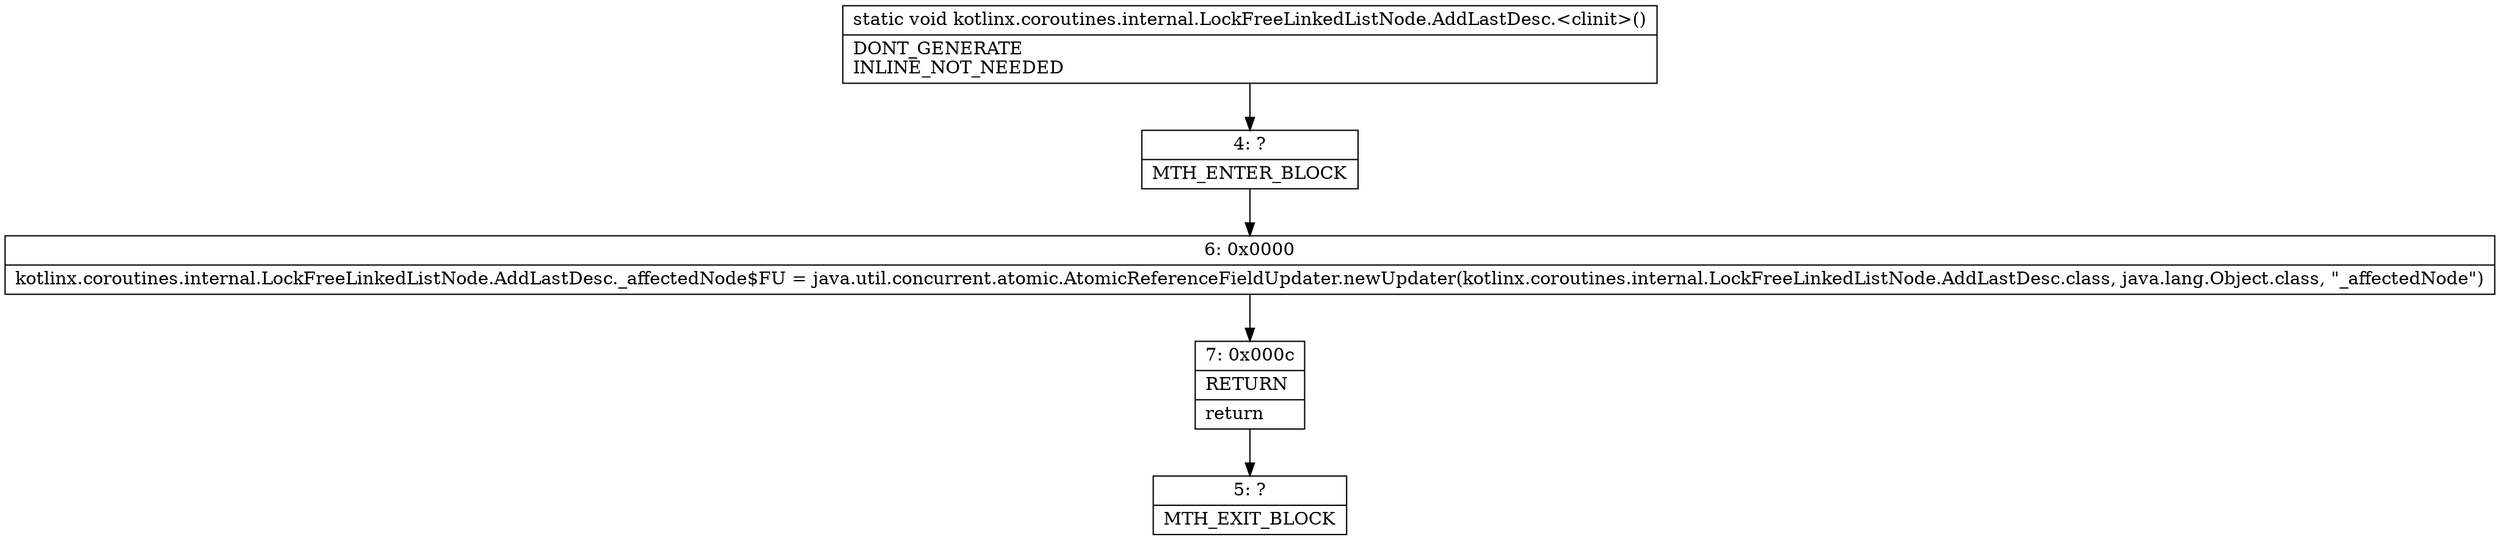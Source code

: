 digraph "CFG forkotlinx.coroutines.internal.LockFreeLinkedListNode.AddLastDesc.\<clinit\>()V" {
Node_4 [shape=record,label="{4\:\ ?|MTH_ENTER_BLOCK\l}"];
Node_6 [shape=record,label="{6\:\ 0x0000|kotlinx.coroutines.internal.LockFreeLinkedListNode.AddLastDesc._affectedNode$FU = java.util.concurrent.atomic.AtomicReferenceFieldUpdater.newUpdater(kotlinx.coroutines.internal.LockFreeLinkedListNode.AddLastDesc.class, java.lang.Object.class, \"_affectedNode\")\l}"];
Node_7 [shape=record,label="{7\:\ 0x000c|RETURN\l|return\l}"];
Node_5 [shape=record,label="{5\:\ ?|MTH_EXIT_BLOCK\l}"];
MethodNode[shape=record,label="{static void kotlinx.coroutines.internal.LockFreeLinkedListNode.AddLastDesc.\<clinit\>()  | DONT_GENERATE\lINLINE_NOT_NEEDED\l}"];
MethodNode -> Node_4;Node_4 -> Node_6;
Node_6 -> Node_7;
Node_7 -> Node_5;
}

